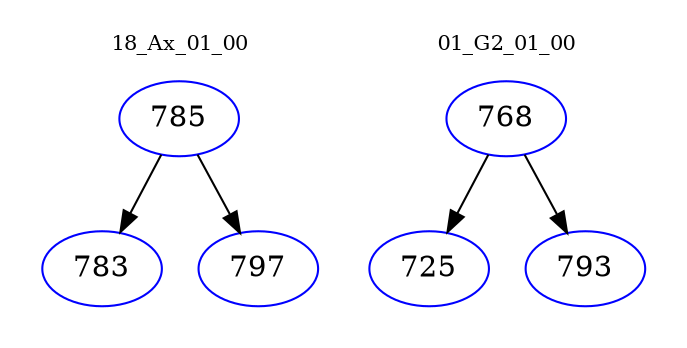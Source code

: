 digraph{
subgraph cluster_0 {
color = white
label = "18_Ax_01_00";
fontsize=10;
T0_785 [label="785", color="blue"]
T0_785 -> T0_783 [color="black"]
T0_783 [label="783", color="blue"]
T0_785 -> T0_797 [color="black"]
T0_797 [label="797", color="blue"]
}
subgraph cluster_1 {
color = white
label = "01_G2_01_00";
fontsize=10;
T1_768 [label="768", color="blue"]
T1_768 -> T1_725 [color="black"]
T1_725 [label="725", color="blue"]
T1_768 -> T1_793 [color="black"]
T1_793 [label="793", color="blue"]
}
}
